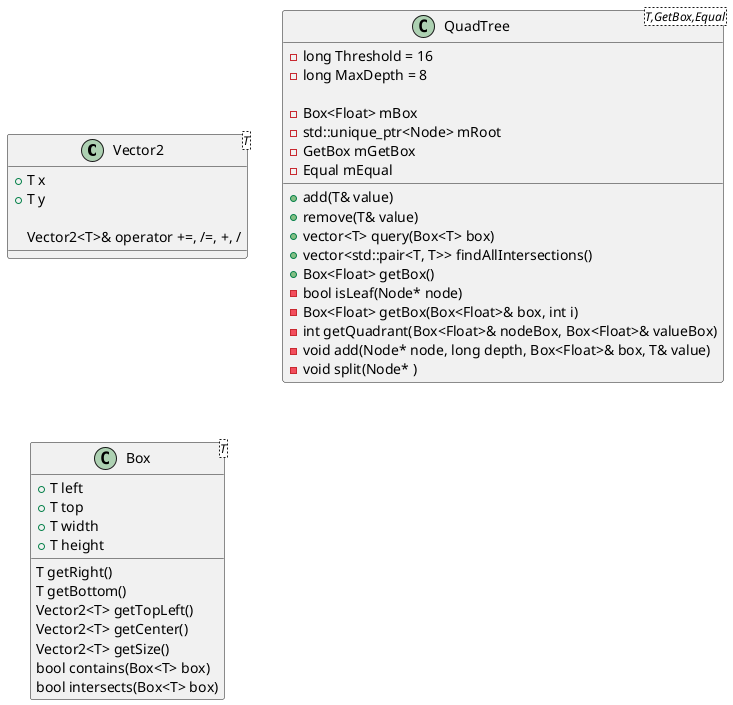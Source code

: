 @startuml a

class Vector2 <T>
{
    +T x
    +T y

    Vector2<T>& operator +=, /=, +, /
}

class QuadTree<T,GetBox,Equal>
{
    +add(T& value)
    +remove(T& value)
    +vector<T> query(Box<T> box)
    +vector<std::pair<T, T>> findAllIntersections()
    +Box<Float> getBox()

    -long Threshold = 16
    -long MaxDepth = 8

    -Box<Float> mBox
    -std::unique_ptr<Node> mRoot
    -GetBox mGetBox
    -Equal mEqual

    -bool isLeaf(Node* node)
    -Box<Float> getBox(Box<Float>& box, int i)
    -int getQuadrant(Box<Float>& nodeBox, Box<Float>& valueBox)
    -void add(Node* node, long depth, Box<Float>& box, T& value)
    -void split(Node* )
}

class Box<T>
{
    +T left
    +T top
    +T width
    +T height

    T getRight()
    T getBottom()
    Vector2<T> getTopLeft()
    Vector2<T> getCenter()
    Vector2<T> getSize()
    bool contains(Box<T> box)
    bool intersects(Box<T> box)
}

@enduml